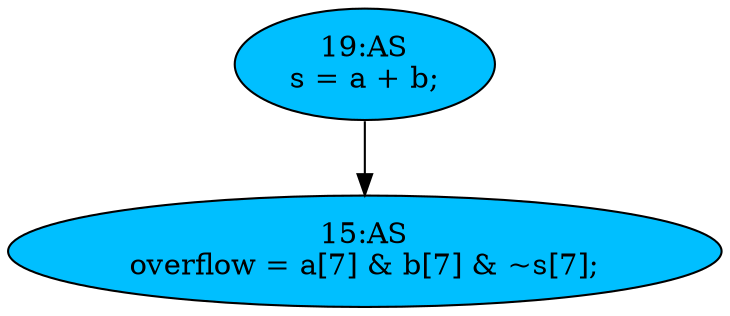 strict digraph "compose( ,  )" {
	node [label="\N"];
	"19:AS"	[ast="<pyverilog.vparser.ast.Assign object at 0x7f913ddce590>",
		def_var="['s']",
		fillcolor=deepskyblue,
		label="19:AS
s = a + b;",
		statements="[]",
		style=filled,
		typ=Assign,
		use_var="['a', 'b']"];
	"15:AS"	[ast="<pyverilog.vparser.ast.Assign object at 0x7f913e0638d0>",
		def_var="['overflow']",
		fillcolor=deepskyblue,
		label="15:AS
overflow = a[7] & b[7] & ~s[7];",
		statements="[]",
		style=filled,
		typ=Assign,
		use_var="['a', 'b', 's']"];
	"19:AS" -> "15:AS";
}
